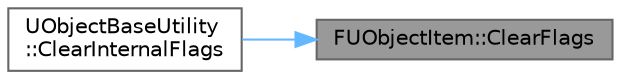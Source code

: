 digraph "FUObjectItem::ClearFlags"
{
 // INTERACTIVE_SVG=YES
 // LATEX_PDF_SIZE
  bgcolor="transparent";
  edge [fontname=Helvetica,fontsize=10,labelfontname=Helvetica,labelfontsize=10];
  node [fontname=Helvetica,fontsize=10,shape=box,height=0.2,width=0.4];
  rankdir="RL";
  Node1 [id="Node000001",label="FUObjectItem::ClearFlags",height=0.2,width=0.4,color="gray40", fillcolor="grey60", style="filled", fontcolor="black",tooltip=" "];
  Node1 -> Node2 [id="edge1_Node000001_Node000002",dir="back",color="steelblue1",style="solid",tooltip=" "];
  Node2 [id="Node000002",label="UObjectBaseUtility\l::ClearInternalFlags",height=0.2,width=0.4,color="grey40", fillcolor="white", style="filled",URL="$d6/d7b/classUObjectBaseUtility.html#ac43ab0f4e31ae35f176fa9a3e19e1c07",tooltip="Clears passed in internal flags."];
}
